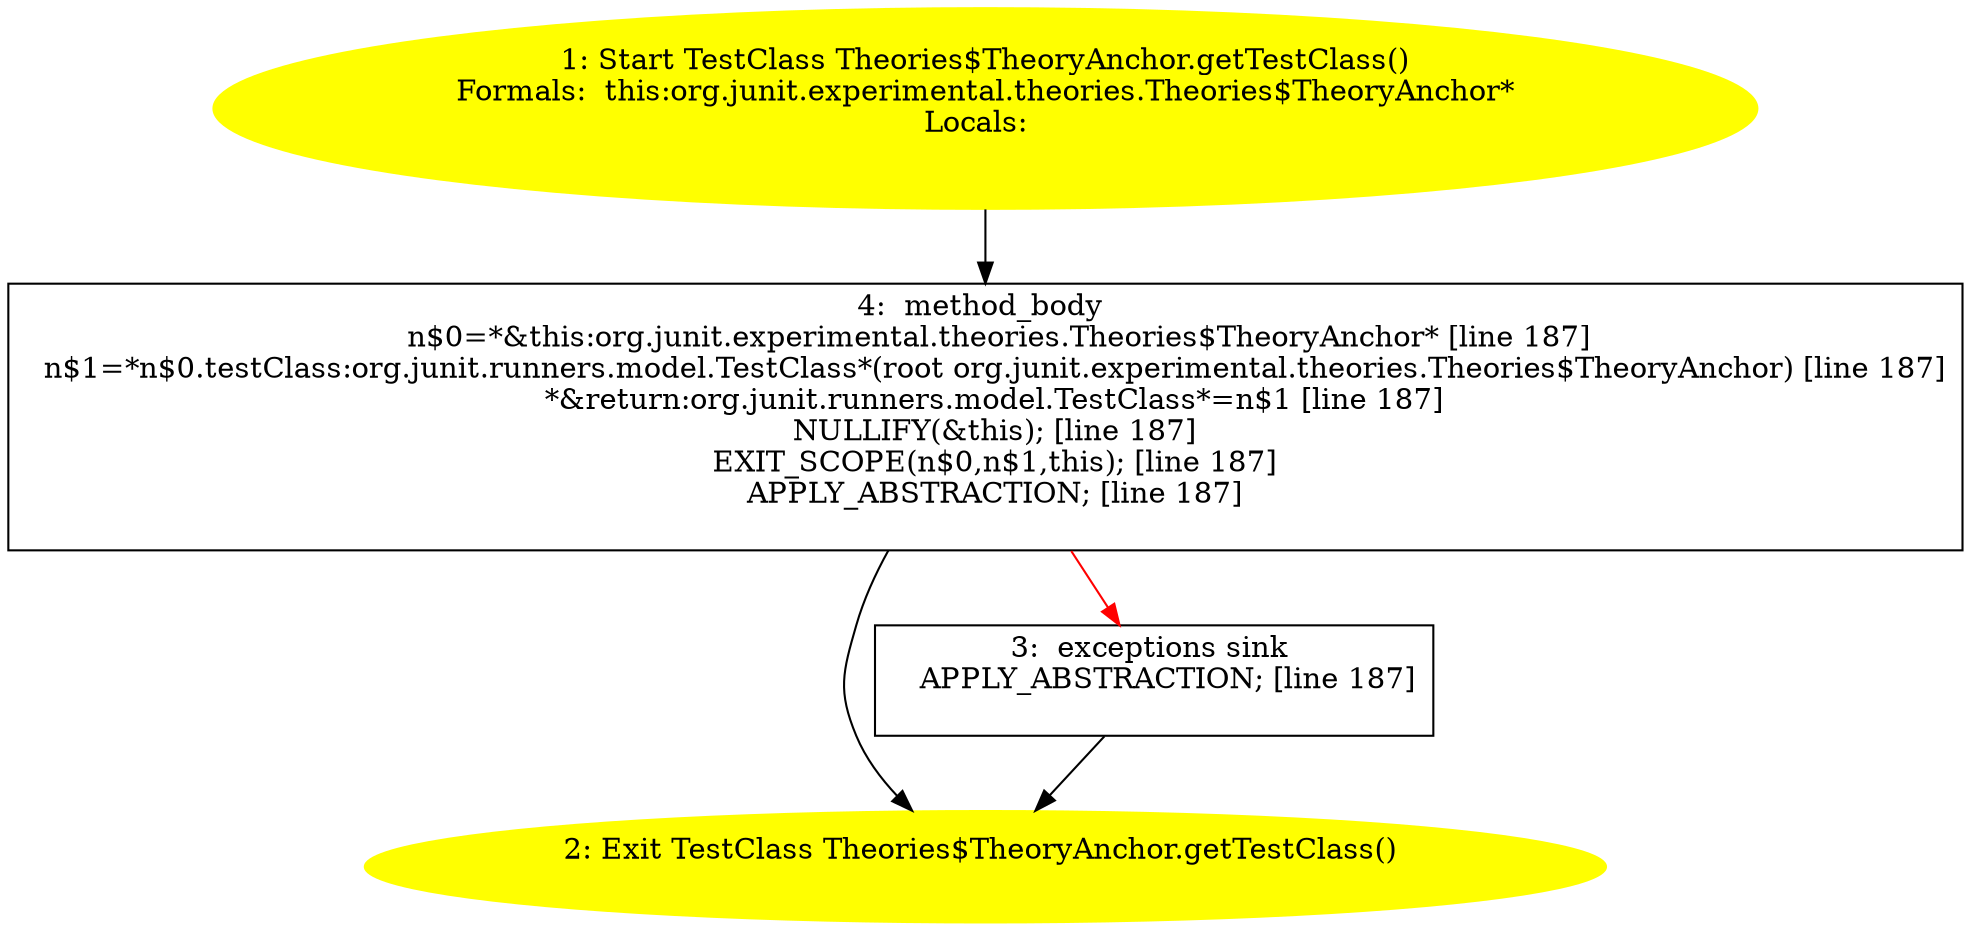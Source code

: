 /* @generated */
digraph cfg {
"org.junit.experimental.theories.Theories$TheoryAnchor.getTestClass():org.junit.runners.model.TestCla.e1beb0864ab4460488bf0f5134803447_1" [label="1: Start TestClass Theories$TheoryAnchor.getTestClass()\nFormals:  this:org.junit.experimental.theories.Theories$TheoryAnchor*\nLocals:  \n  " color=yellow style=filled]
	

	 "org.junit.experimental.theories.Theories$TheoryAnchor.getTestClass():org.junit.runners.model.TestCla.e1beb0864ab4460488bf0f5134803447_1" -> "org.junit.experimental.theories.Theories$TheoryAnchor.getTestClass():org.junit.runners.model.TestCla.e1beb0864ab4460488bf0f5134803447_4" ;
"org.junit.experimental.theories.Theories$TheoryAnchor.getTestClass():org.junit.runners.model.TestCla.e1beb0864ab4460488bf0f5134803447_2" [label="2: Exit TestClass Theories$TheoryAnchor.getTestClass() \n  " color=yellow style=filled]
	

"org.junit.experimental.theories.Theories$TheoryAnchor.getTestClass():org.junit.runners.model.TestCla.e1beb0864ab4460488bf0f5134803447_3" [label="3:  exceptions sink \n   APPLY_ABSTRACTION; [line 187]\n " shape="box"]
	

	 "org.junit.experimental.theories.Theories$TheoryAnchor.getTestClass():org.junit.runners.model.TestCla.e1beb0864ab4460488bf0f5134803447_3" -> "org.junit.experimental.theories.Theories$TheoryAnchor.getTestClass():org.junit.runners.model.TestCla.e1beb0864ab4460488bf0f5134803447_2" ;
"org.junit.experimental.theories.Theories$TheoryAnchor.getTestClass():org.junit.runners.model.TestCla.e1beb0864ab4460488bf0f5134803447_4" [label="4:  method_body \n   n$0=*&this:org.junit.experimental.theories.Theories$TheoryAnchor* [line 187]\n  n$1=*n$0.testClass:org.junit.runners.model.TestClass*(root org.junit.experimental.theories.Theories$TheoryAnchor) [line 187]\n  *&return:org.junit.runners.model.TestClass*=n$1 [line 187]\n  NULLIFY(&this); [line 187]\n  EXIT_SCOPE(n$0,n$1,this); [line 187]\n  APPLY_ABSTRACTION; [line 187]\n " shape="box"]
	

	 "org.junit.experimental.theories.Theories$TheoryAnchor.getTestClass():org.junit.runners.model.TestCla.e1beb0864ab4460488bf0f5134803447_4" -> "org.junit.experimental.theories.Theories$TheoryAnchor.getTestClass():org.junit.runners.model.TestCla.e1beb0864ab4460488bf0f5134803447_2" ;
	 "org.junit.experimental.theories.Theories$TheoryAnchor.getTestClass():org.junit.runners.model.TestCla.e1beb0864ab4460488bf0f5134803447_4" -> "org.junit.experimental.theories.Theories$TheoryAnchor.getTestClass():org.junit.runners.model.TestCla.e1beb0864ab4460488bf0f5134803447_3" [color="red" ];
}
